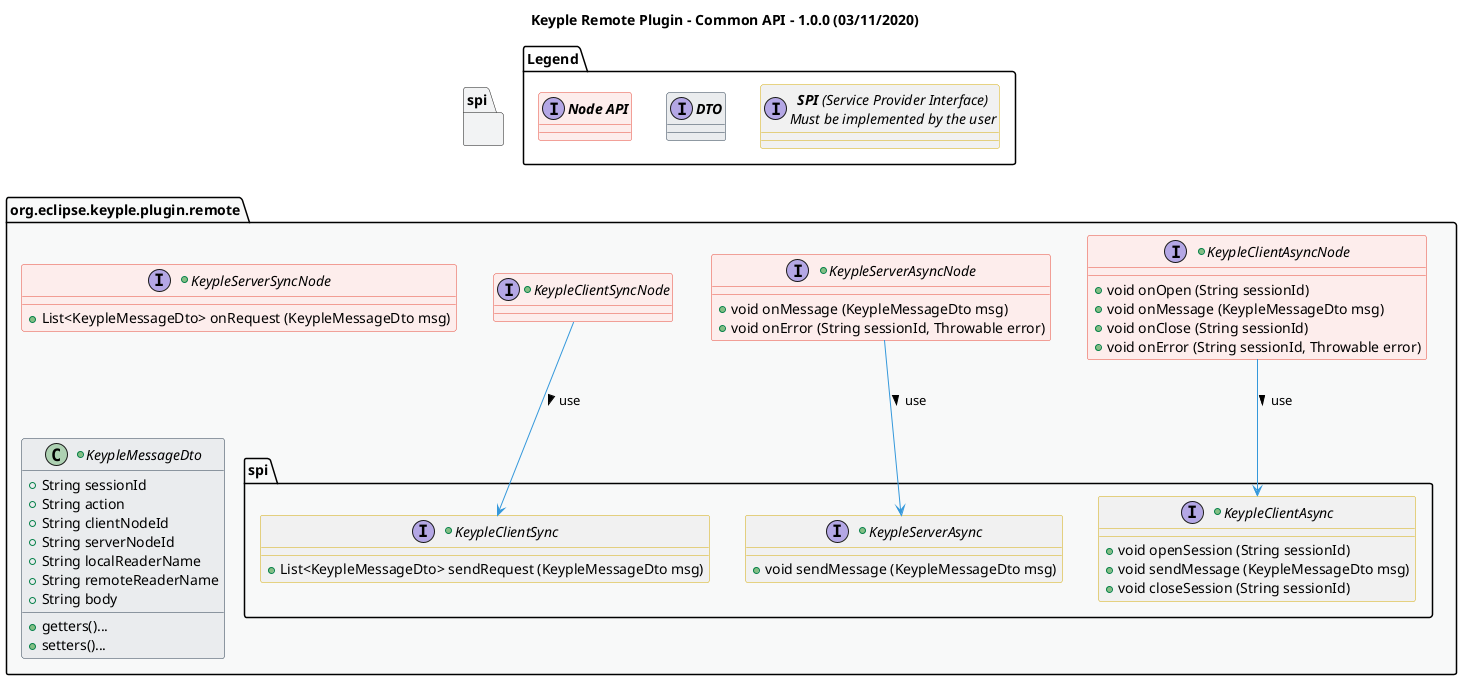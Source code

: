 @startuml
title
    Keyple Remote Plugin - Common API - 1.0.0 (03/11/2020)
end title

' == THEME ==

'Couleurs issues de : https://htmlcolorcodes.com/fr/tableau-de-couleur/tableau-de-couleur-design-plat/
!define C_GREY1 F8F9F9
!define C_GREY2 F2F3F4
!define C_GREY3 E5E7E9
!define C_GREY4 D7DBDD
!define C_GREY5 CACFD2
!define C_GREY6 BDC3C7
!define C_LINK 3498DB
!define C_USE 27AE60

skinparam Shadowing false
skinparam ClassFontStyle italic
skinparam ClassBorderColor #D4AC0D
skinparam stereotypeABorderColor #A9DCDF
skinparam stereotypeIBorderColor #B4A7E5
skinparam stereotypeCBorderColor #ADD1B2
skinparam stereotypeEBorderColor #EB93DF
' Red
skinparam ClassBackgroundColor<<red>> #FDEDEC
skinparam ClassBorderColor<<red>> #E74C3C
hide <<red>> stereotype
' Purple
skinparam ClassBackgroundColor<<purple>> #F4ECF7
skinparam ClassBorderColor<<purple>> #8E44AD
hide <<purple>> stereotype
' blue
skinparam ClassBackgroundColor<<blue>> #EBF5FB
skinparam ClassBorderColor<<blue>> #3498DB
hide <<blue>> stereotype
' Green
skinparam ClassBackgroundColor<<green>> #E9F7EF
skinparam ClassBorderColor<<green>> #27AE60
hide <<green>> stereotype
' Grey
skinparam ClassBackgroundColor<<grey>> #EAECEE
skinparam ClassBorderColor<<grey>> #2C3E50
hide <<grey>> stereotype

' == CONTENT ==

package Legend {
    interface "**Node API**" as nodeApi <<red>>
    interface "**DTO**" as dtoApi <<grey>>
    interface "**SPI** (Service Provider Interface)\nMust be implemented by the user" as spiApi
}

package "org.eclipse.keyple.plugin.remote" as root {
    ' Nodes & Senders
    +interface KeypleClientAsyncNode {
        +void onOpen (String sessionId)
        +void onMessage (KeypleMessageDto msg)
        +void onClose (String sessionId)
        +void onError (String sessionId, Throwable error)
    }
    +interface KeypleServerAsyncNode {
        +void onMessage (KeypleMessageDto msg)
        +void onError (String sessionId, Throwable error)
    }
    +interface KeypleClientSyncNode {
    }
    +interface KeypleServerSyncNode {
        +List<KeypleMessageDto> onRequest (KeypleMessageDto msg)
    }
    ' SPI
    package spi {
        +interface KeypleClientAsync {
            +void openSession (String sessionId)
            +void sendMessage (KeypleMessageDto msg)
            +void closeSession (String sessionId)
        }
        +interface KeypleServerAsync {
            +void sendMessage (KeypleMessageDto msg)
        }
        +interface KeypleClientSync {
            +List<KeypleMessageDto> sendRequest (KeypleMessageDto msg)
        }
    }
    ' DTO
    +class KeypleMessageDto {
        + String sessionId
        + String action
        + String clientNodeId
        + String serverNodeId
        + String localReaderName
        + String remoteReaderName
        + String body
        + getters()...
        + setters()...
    }
}

' Associations
KeypleClientSyncNode --> KeypleClientSync #C_LINK : use >
KeypleClientAsyncNode --> KeypleClientAsync #C_LINK : use >
KeypleServerAsyncNode --> KeypleServerAsync #C_LINK : use >

' == LAYOUT ==

KeypleServerSyncNode -[hidden]- KeypleMessageDto

nodeApi -[hidden]- KeypleClientSyncNode
spiApi -[hidden]- KeypleServerAsyncNode

' == STYLE ==

package root #C_GREY1 {}
package spi #C_GREY2 {}

KeypleClientSyncNode <<red>>
KeypleServerSyncNode <<red>>
KeypleClientAsyncNode <<red>>
KeypleServerAsyncNode <<red>>

KeypleMessageDto <<grey>>

@enduml